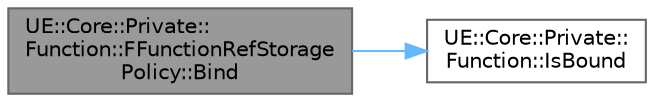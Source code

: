 digraph "UE::Core::Private::Function::FFunctionRefStoragePolicy::Bind"
{
 // INTERACTIVE_SVG=YES
 // LATEX_PDF_SIZE
  bgcolor="transparent";
  edge [fontname=Helvetica,fontsize=10,labelfontname=Helvetica,labelfontsize=10];
  node [fontname=Helvetica,fontsize=10,shape=box,height=0.2,width=0.4];
  rankdir="LR";
  Node1 [id="Node000001",label="UE::Core::Private::\lFunction::FFunctionRefStorage\lPolicy::Bind",height=0.2,width=0.4,color="gray40", fillcolor="grey60", style="filled", fontcolor="black",tooltip=" "];
  Node1 -> Node2 [id="edge1_Node000001_Node000002",color="steelblue1",style="solid",tooltip=" "];
  Node2 [id="Node000002",label="UE::Core::Private::\lFunction::IsBound",height=0.2,width=0.4,color="grey40", fillcolor="white", style="filled",URL="$db/d26/namespaceUE_1_1Core_1_1Private_1_1Function.html#accb887ceda795195549588fa4f782cd1",tooltip=" "];
}
